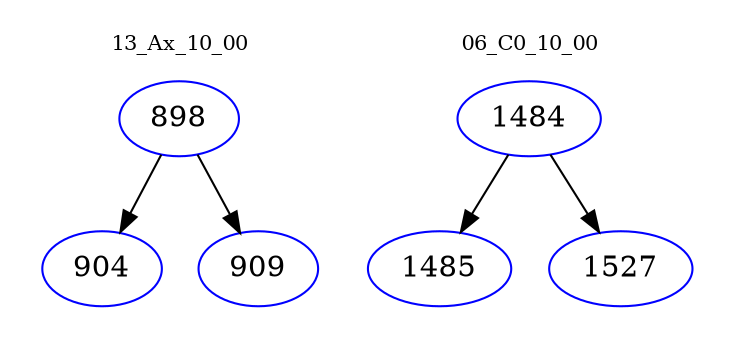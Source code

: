 digraph{
subgraph cluster_0 {
color = white
label = "13_Ax_10_00";
fontsize=10;
T0_898 [label="898", color="blue"]
T0_898 -> T0_904 [color="black"]
T0_904 [label="904", color="blue"]
T0_898 -> T0_909 [color="black"]
T0_909 [label="909", color="blue"]
}
subgraph cluster_1 {
color = white
label = "06_C0_10_00";
fontsize=10;
T1_1484 [label="1484", color="blue"]
T1_1484 -> T1_1485 [color="black"]
T1_1485 [label="1485", color="blue"]
T1_1484 -> T1_1527 [color="black"]
T1_1527 [label="1527", color="blue"]
}
}
